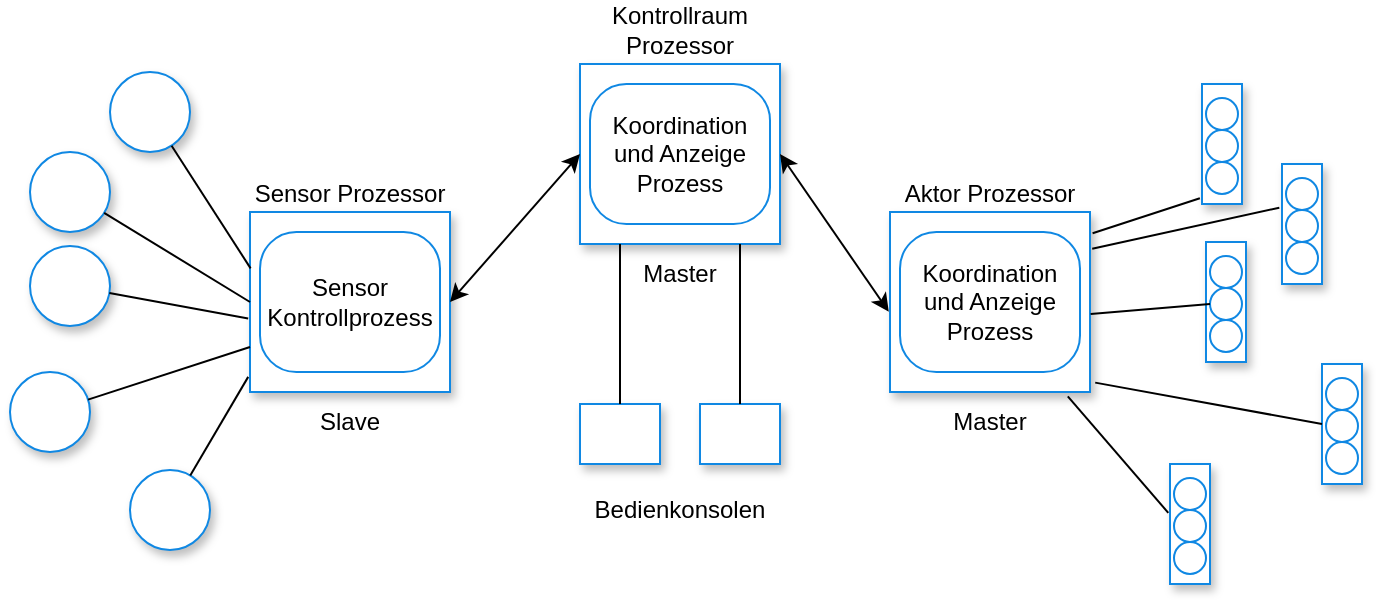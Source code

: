 <mxfile version="18.0.3" type="device"><diagram id="yePlM8yJ9B5buF782xa4" name="Page-1"><mxGraphModel dx="1418" dy="773" grid="1" gridSize="10" guides="1" tooltips="1" connect="1" arrows="1" fold="1" page="1" pageScale="1" pageWidth="1169" pageHeight="827" math="0" shadow="0"><root><mxCell id="0"/><mxCell id="1" parent="0"/><mxCell id="0_Ig0ZZr6ur-AhgmAlvg-35" value="Sensor Prozessor" style="whiteSpace=wrap;html=1;imageAspect=0;fillColor=#FFFFFF;strokeColor=#1088E3;strokeWidth=1;shadow=1;labelPosition=center;verticalLabelPosition=top;align=center;verticalAlign=bottom;" parent="1" vertex="1"><mxGeometry x="370" y="484" width="100" height="90" as="geometry"/></mxCell><mxCell id="0_Ig0ZZr6ur-AhgmAlvg-36" value="Sensor Kontrollprozess" style="rounded=1;whiteSpace=wrap;html=1;fillColor=#FFFFFF;strokeColor=#1088E3;strokeWidth=1;shadow=0;arcSize=26;" parent="1" vertex="1"><mxGeometry x="375" y="494" width="90" height="70" as="geometry"/></mxCell><mxCell id="0_Ig0ZZr6ur-AhgmAlvg-37" value="Slave" style="text;html=1;strokeColor=none;fillColor=none;align=center;verticalAlign=middle;whiteSpace=wrap;rounded=0;shadow=0;" parent="1" vertex="1"><mxGeometry x="390" y="574" width="60" height="30" as="geometry"/></mxCell><mxCell id="0_Ig0ZZr6ur-AhgmAlvg-38" value="" style="ellipse;whiteSpace=wrap;html=1;aspect=fixed;fillColor=#FFFFFF;strokeColor=#1088E3;strokeWidth=1;shadow=1;" parent="1" vertex="1"><mxGeometry x="310" y="613" width="40" height="40" as="geometry"/></mxCell><mxCell id="0_Ig0ZZr6ur-AhgmAlvg-39" value="" style="ellipse;whiteSpace=wrap;html=1;aspect=fixed;fillColor=#FFFFFF;strokeColor=#1088E3;strokeWidth=1;shadow=1;" parent="1" vertex="1"><mxGeometry x="250" y="564" width="40" height="40" as="geometry"/></mxCell><mxCell id="0_Ig0ZZr6ur-AhgmAlvg-40" value="" style="ellipse;whiteSpace=wrap;html=1;aspect=fixed;fillColor=#FFFFFF;strokeColor=#1088E3;strokeWidth=1;shadow=1;" parent="1" vertex="1"><mxGeometry x="260" y="501" width="40" height="40" as="geometry"/></mxCell><mxCell id="0_Ig0ZZr6ur-AhgmAlvg-41" value="" style="ellipse;whiteSpace=wrap;html=1;aspect=fixed;fillColor=#FFFFFF;strokeColor=#1088E3;strokeWidth=1;shadow=1;" parent="1" vertex="1"><mxGeometry x="260" y="454" width="40" height="40" as="geometry"/></mxCell><mxCell id="0_Ig0ZZr6ur-AhgmAlvg-42" value="" style="ellipse;whiteSpace=wrap;html=1;aspect=fixed;fillColor=#FFFFFF;strokeColor=#1088E3;strokeWidth=1;shadow=1;" parent="1" vertex="1"><mxGeometry x="300" y="414" width="40" height="40" as="geometry"/></mxCell><mxCell id="0_Ig0ZZr6ur-AhgmAlvg-43" value="Kontrollraum Prozessor" style="whiteSpace=wrap;html=1;imageAspect=0;fillColor=#FFFFFF;strokeColor=#1088E3;strokeWidth=1;shadow=1;labelPosition=center;verticalLabelPosition=top;align=center;verticalAlign=bottom;" parent="1" vertex="1"><mxGeometry x="535" y="410" width="100" height="90" as="geometry"/></mxCell><mxCell id="0_Ig0ZZr6ur-AhgmAlvg-44" value="Koordination und Anzeige Prozess" style="rounded=1;whiteSpace=wrap;html=1;fillColor=#FFFFFF;strokeColor=#1088E3;strokeWidth=1;shadow=0;arcSize=26;" parent="1" vertex="1"><mxGeometry x="540" y="420" width="90" height="70" as="geometry"/></mxCell><mxCell id="0_Ig0ZZr6ur-AhgmAlvg-45" value="Master" style="text;html=1;strokeColor=none;fillColor=none;align=center;verticalAlign=middle;whiteSpace=wrap;rounded=0;shadow=0;" parent="1" vertex="1"><mxGeometry x="555" y="500" width="60" height="30" as="geometry"/></mxCell><mxCell id="0_Ig0ZZr6ur-AhgmAlvg-46" value="" style="whiteSpace=wrap;html=1;imageAspect=0;fillColor=#FFFFFF;strokeColor=#1088E3;strokeWidth=1;shadow=1;" parent="1" vertex="1"><mxGeometry x="535" y="580" width="40" height="30" as="geometry"/></mxCell><mxCell id="0_Ig0ZZr6ur-AhgmAlvg-47" value="" style="whiteSpace=wrap;html=1;imageAspect=0;fillColor=#FFFFFF;strokeColor=#1088E3;strokeWidth=1;shadow=1;" parent="1" vertex="1"><mxGeometry x="595" y="580" width="40" height="30" as="geometry"/></mxCell><mxCell id="0_Ig0ZZr6ur-AhgmAlvg-48" value="Aktor Prozessor" style="whiteSpace=wrap;html=1;imageAspect=0;fillColor=#FFFFFF;strokeColor=#1088E3;strokeWidth=1;shadow=1;labelPosition=center;verticalLabelPosition=top;align=center;verticalAlign=bottom;" parent="1" vertex="1"><mxGeometry x="690" y="484" width="100" height="90" as="geometry"/></mxCell><mxCell id="0_Ig0ZZr6ur-AhgmAlvg-49" value="Koordination und Anzeige Prozess" style="rounded=1;whiteSpace=wrap;html=1;fillColor=#FFFFFF;strokeColor=#1088E3;strokeWidth=1;shadow=0;arcSize=26;" parent="1" vertex="1"><mxGeometry x="695" y="494" width="90" height="70" as="geometry"/></mxCell><mxCell id="0_Ig0ZZr6ur-AhgmAlvg-50" value="Master" style="text;html=1;strokeColor=none;fillColor=none;align=center;verticalAlign=middle;whiteSpace=wrap;rounded=0;shadow=0;" parent="1" vertex="1"><mxGeometry x="710" y="574" width="60" height="30" as="geometry"/></mxCell><mxCell id="0_Ig0ZZr6ur-AhgmAlvg-51" value="" style="whiteSpace=wrap;html=1;imageAspect=0;fillColor=#FFFFFF;strokeColor=#1088E3;strokeWidth=1;shadow=1;" parent="1" vertex="1"><mxGeometry x="846" y="420" width="20" height="60" as="geometry"/></mxCell><mxCell id="0_Ig0ZZr6ur-AhgmAlvg-52" value="" style="ellipse;whiteSpace=wrap;html=1;aspect=fixed;fillColor=#FFFFFF;strokeColor=#1088E3;strokeWidth=1;shadow=0;" parent="1" vertex="1"><mxGeometry x="848" y="427" width="16" height="16" as="geometry"/></mxCell><mxCell id="0_Ig0ZZr6ur-AhgmAlvg-53" value="" style="ellipse;whiteSpace=wrap;html=1;aspect=fixed;fillColor=#FFFFFF;strokeColor=#1088E3;strokeWidth=1;shadow=0;" parent="1" vertex="1"><mxGeometry x="848" y="443" width="16" height="16" as="geometry"/></mxCell><mxCell id="0_Ig0ZZr6ur-AhgmAlvg-54" value="" style="ellipse;whiteSpace=wrap;html=1;aspect=fixed;fillColor=#FFFFFF;strokeColor=#1088E3;strokeWidth=1;shadow=0;" parent="1" vertex="1"><mxGeometry x="848" y="459" width="16" height="16" as="geometry"/></mxCell><mxCell id="0_Ig0ZZr6ur-AhgmAlvg-55" value="" style="whiteSpace=wrap;html=1;imageAspect=0;fillColor=#FFFFFF;strokeColor=#1088E3;strokeWidth=1;shadow=1;" parent="1" vertex="1"><mxGeometry x="886" y="460" width="20" height="60" as="geometry"/></mxCell><mxCell id="0_Ig0ZZr6ur-AhgmAlvg-56" value="" style="ellipse;whiteSpace=wrap;html=1;aspect=fixed;fillColor=#FFFFFF;strokeColor=#1088E3;strokeWidth=1;shadow=0;" parent="1" vertex="1"><mxGeometry x="888" y="467" width="16" height="16" as="geometry"/></mxCell><mxCell id="0_Ig0ZZr6ur-AhgmAlvg-57" value="" style="ellipse;whiteSpace=wrap;html=1;aspect=fixed;fillColor=#FFFFFF;strokeColor=#1088E3;strokeWidth=1;shadow=0;" parent="1" vertex="1"><mxGeometry x="888" y="483" width="16" height="16" as="geometry"/></mxCell><mxCell id="0_Ig0ZZr6ur-AhgmAlvg-58" value="" style="ellipse;whiteSpace=wrap;html=1;aspect=fixed;fillColor=#FFFFFF;strokeColor=#1088E3;strokeWidth=1;shadow=0;" parent="1" vertex="1"><mxGeometry x="888" y="499" width="16" height="16" as="geometry"/></mxCell><mxCell id="0_Ig0ZZr6ur-AhgmAlvg-59" value="" style="whiteSpace=wrap;html=1;imageAspect=0;fillColor=#FFFFFF;strokeColor=#1088E3;strokeWidth=1;shadow=1;" parent="1" vertex="1"><mxGeometry x="848" y="499" width="20" height="60" as="geometry"/></mxCell><mxCell id="0_Ig0ZZr6ur-AhgmAlvg-60" value="" style="ellipse;whiteSpace=wrap;html=1;aspect=fixed;fillColor=#FFFFFF;strokeColor=#1088E3;strokeWidth=1;shadow=0;" parent="1" vertex="1"><mxGeometry x="850" y="506" width="16" height="16" as="geometry"/></mxCell><mxCell id="0_Ig0ZZr6ur-AhgmAlvg-61" value="" style="ellipse;whiteSpace=wrap;html=1;aspect=fixed;fillColor=#FFFFFF;strokeColor=#1088E3;strokeWidth=1;shadow=0;" parent="1" vertex="1"><mxGeometry x="850" y="522" width="16" height="16" as="geometry"/></mxCell><mxCell id="0_Ig0ZZr6ur-AhgmAlvg-62" value="" style="ellipse;whiteSpace=wrap;html=1;aspect=fixed;fillColor=#FFFFFF;strokeColor=#1088E3;strokeWidth=1;shadow=0;" parent="1" vertex="1"><mxGeometry x="850" y="538" width="16" height="16" as="geometry"/></mxCell><mxCell id="0_Ig0ZZr6ur-AhgmAlvg-63" value="" style="whiteSpace=wrap;html=1;imageAspect=0;fillColor=#FFFFFF;strokeColor=#1088E3;strokeWidth=1;shadow=1;" parent="1" vertex="1"><mxGeometry x="906" y="560" width="20" height="60" as="geometry"/></mxCell><mxCell id="0_Ig0ZZr6ur-AhgmAlvg-64" value="" style="ellipse;whiteSpace=wrap;html=1;aspect=fixed;fillColor=#FFFFFF;strokeColor=#1088E3;strokeWidth=1;shadow=0;" parent="1" vertex="1"><mxGeometry x="908" y="567" width="16" height="16" as="geometry"/></mxCell><mxCell id="0_Ig0ZZr6ur-AhgmAlvg-65" value="" style="ellipse;whiteSpace=wrap;html=1;aspect=fixed;fillColor=#FFFFFF;strokeColor=#1088E3;strokeWidth=1;shadow=0;" parent="1" vertex="1"><mxGeometry x="908" y="583" width="16" height="16" as="geometry"/></mxCell><mxCell id="0_Ig0ZZr6ur-AhgmAlvg-66" value="" style="ellipse;whiteSpace=wrap;html=1;aspect=fixed;fillColor=#FFFFFF;strokeColor=#1088E3;strokeWidth=1;shadow=0;" parent="1" vertex="1"><mxGeometry x="908" y="599" width="16" height="16" as="geometry"/></mxCell><mxCell id="0_Ig0ZZr6ur-AhgmAlvg-67" value="" style="whiteSpace=wrap;html=1;imageAspect=0;fillColor=#FFFFFF;strokeColor=#1088E3;strokeWidth=1;shadow=1;" parent="1" vertex="1"><mxGeometry x="830" y="610" width="20" height="60" as="geometry"/></mxCell><mxCell id="0_Ig0ZZr6ur-AhgmAlvg-68" value="" style="ellipse;whiteSpace=wrap;html=1;aspect=fixed;fillColor=#FFFFFF;strokeColor=#1088E3;strokeWidth=1;shadow=0;" parent="1" vertex="1"><mxGeometry x="832" y="617" width="16" height="16" as="geometry"/></mxCell><mxCell id="0_Ig0ZZr6ur-AhgmAlvg-69" value="" style="ellipse;whiteSpace=wrap;html=1;aspect=fixed;fillColor=#FFFFFF;strokeColor=#1088E3;strokeWidth=1;shadow=0;" parent="1" vertex="1"><mxGeometry x="832" y="633" width="16" height="16" as="geometry"/></mxCell><mxCell id="0_Ig0ZZr6ur-AhgmAlvg-70" value="" style="ellipse;whiteSpace=wrap;html=1;aspect=fixed;fillColor=#FFFFFF;strokeColor=#1088E3;strokeWidth=1;shadow=0;" parent="1" vertex="1"><mxGeometry x="832" y="649" width="16" height="16" as="geometry"/></mxCell><mxCell id="0_Ig0ZZr6ur-AhgmAlvg-71" value="" style="endArrow=none;html=1;rounded=0;entryX=0.003;entryY=0.313;entryDx=0;entryDy=0;entryPerimeter=0;" parent="1" source="0_Ig0ZZr6ur-AhgmAlvg-42" target="0_Ig0ZZr6ur-AhgmAlvg-35" edge="1"><mxGeometry width="50" height="50" relative="1" as="geometry"><mxPoint x="390.0" y="284.005" as="sourcePoint"/><mxPoint x="521.32" y="334.213" as="targetPoint"/></mxGeometry></mxCell><mxCell id="0_Ig0ZZr6ur-AhgmAlvg-72" value="" style="endArrow=none;html=1;rounded=0;entryX=0;entryY=0.5;entryDx=0;entryDy=0;" parent="1" source="0_Ig0ZZr6ur-AhgmAlvg-41" target="0_Ig0ZZr6ur-AhgmAlvg-35" edge="1"><mxGeometry width="50" height="50" relative="1" as="geometry"><mxPoint x="360.38" y="425.096" as="sourcePoint"/><mxPoint x="408.626" y="504" as="targetPoint"/></mxGeometry></mxCell><mxCell id="0_Ig0ZZr6ur-AhgmAlvg-73" value="" style="endArrow=none;html=1;rounded=0;entryX=-0.009;entryY=0.592;entryDx=0;entryDy=0;entryPerimeter=0;" parent="1" source="0_Ig0ZZr6ur-AhgmAlvg-40" target="0_Ig0ZZr6ur-AhgmAlvg-35" edge="1"><mxGeometry width="50" height="50" relative="1" as="geometry"><mxPoint x="370.38" y="435.096" as="sourcePoint"/><mxPoint x="418.626" y="514" as="targetPoint"/></mxGeometry></mxCell><mxCell id="0_Ig0ZZr6ur-AhgmAlvg-74" value="" style="endArrow=none;html=1;rounded=0;entryX=0;entryY=0.75;entryDx=0;entryDy=0;" parent="1" source="0_Ig0ZZr6ur-AhgmAlvg-39" target="0_Ig0ZZr6ur-AhgmAlvg-35" edge="1"><mxGeometry width="50" height="50" relative="1" as="geometry"><mxPoint x="380.38" y="445.096" as="sourcePoint"/><mxPoint x="428.626" y="524" as="targetPoint"/></mxGeometry></mxCell><mxCell id="0_Ig0ZZr6ur-AhgmAlvg-75" value="" style="endArrow=none;html=1;rounded=0;entryX=-0.009;entryY=0.916;entryDx=0;entryDy=0;entryPerimeter=0;" parent="1" source="0_Ig0ZZr6ur-AhgmAlvg-38" target="0_Ig0ZZr6ur-AhgmAlvg-35" edge="1"><mxGeometry width="50" height="50" relative="1" as="geometry"><mxPoint x="390.38" y="455.096" as="sourcePoint"/><mxPoint x="438.626" y="534" as="targetPoint"/></mxGeometry></mxCell><mxCell id="0_Ig0ZZr6ur-AhgmAlvg-76" value="" style="endArrow=classic;startArrow=classic;html=1;rounded=0;entryX=0;entryY=0.5;entryDx=0;entryDy=0;exitX=1;exitY=0.5;exitDx=0;exitDy=0;" parent="1" source="0_Ig0ZZr6ur-AhgmAlvg-35" target="0_Ig0ZZr6ur-AhgmAlvg-43" edge="1"><mxGeometry width="50" height="50" relative="1" as="geometry"><mxPoint x="480" y="510" as="sourcePoint"/><mxPoint x="530" y="460" as="targetPoint"/></mxGeometry></mxCell><mxCell id="0_Ig0ZZr6ur-AhgmAlvg-77" value="" style="endArrow=none;html=1;rounded=0;exitX=0.5;exitY=0;exitDx=0;exitDy=0;entryX=0;entryY=0;entryDx=0;entryDy=0;" parent="1" source="0_Ig0ZZr6ur-AhgmAlvg-46" target="0_Ig0ZZr6ur-AhgmAlvg-45" edge="1"><mxGeometry width="50" height="50" relative="1" as="geometry"><mxPoint x="340.38" y="461.096" as="sourcePoint"/><mxPoint x="388.626" y="540" as="targetPoint"/></mxGeometry></mxCell><mxCell id="0_Ig0ZZr6ur-AhgmAlvg-78" value="" style="endArrow=none;html=1;rounded=0;entryX=0.5;entryY=0;entryDx=0;entryDy=0;exitX=1;exitY=0;exitDx=0;exitDy=0;" parent="1" source="0_Ig0ZZr6ur-AhgmAlvg-45" target="0_Ig0ZZr6ur-AhgmAlvg-47" edge="1"><mxGeometry width="50" height="50" relative="1" as="geometry"><mxPoint x="350.38" y="471.096" as="sourcePoint"/><mxPoint x="398.626" y="550" as="targetPoint"/></mxGeometry></mxCell><mxCell id="0_Ig0ZZr6ur-AhgmAlvg-79" value="Bedienkonsolen" style="text;html=1;strokeColor=none;fillColor=none;align=center;verticalAlign=middle;whiteSpace=wrap;rounded=0;shadow=0;" parent="1" vertex="1"><mxGeometry x="555" y="618" width="60" height="30" as="geometry"/></mxCell><mxCell id="0_Ig0ZZr6ur-AhgmAlvg-80" value="" style="endArrow=classic;startArrow=classic;html=1;rounded=0;entryX=1;entryY=0.5;entryDx=0;entryDy=0;exitX=-0.006;exitY=0.554;exitDx=0;exitDy=0;exitPerimeter=0;" parent="1" source="0_Ig0ZZr6ur-AhgmAlvg-48" target="0_Ig0ZZr6ur-AhgmAlvg-43" edge="1"><mxGeometry width="50" height="50" relative="1" as="geometry"><mxPoint x="480" y="539" as="sourcePoint"/><mxPoint x="545" y="465" as="targetPoint"/></mxGeometry></mxCell><mxCell id="0_Ig0ZZr6ur-AhgmAlvg-81" value="" style="endArrow=none;html=1;rounded=0;entryX=0;entryY=0.5;entryDx=0;entryDy=0;exitX=1.026;exitY=0.948;exitDx=0;exitDy=0;exitPerimeter=0;" parent="1" source="0_Ig0ZZr6ur-AhgmAlvg-48" target="0_Ig0ZZr6ur-AhgmAlvg-63" edge="1"><mxGeometry width="50" height="50" relative="1" as="geometry"><mxPoint x="823.048" y="599.004" as="sourcePoint"/><mxPoint x="904" y="572.6" as="targetPoint"/></mxGeometry></mxCell><mxCell id="0_Ig0ZZr6ur-AhgmAlvg-84" value="" style="endArrow=none;html=1;rounded=0;entryX=-0.043;entryY=0.407;entryDx=0;entryDy=0;exitX=0.889;exitY=1.024;exitDx=0;exitDy=0;exitPerimeter=0;entryPerimeter=0;" parent="1" source="0_Ig0ZZr6ur-AhgmAlvg-48" target="0_Ig0ZZr6ur-AhgmAlvg-67" edge="1"><mxGeometry width="50" height="50" relative="1" as="geometry"><mxPoint x="802.6" y="579.32" as="sourcePoint"/><mxPoint x="916" y="600" as="targetPoint"/></mxGeometry></mxCell><mxCell id="0_Ig0ZZr6ur-AhgmAlvg-85" value="" style="endArrow=none;html=1;rounded=0;exitX=1.003;exitY=0.567;exitDx=0;exitDy=0;exitPerimeter=0;entryX=0;entryY=0.5;entryDx=0;entryDy=0;" parent="1" source="0_Ig0ZZr6ur-AhgmAlvg-48" target="0_Ig0ZZr6ur-AhgmAlvg-61" edge="1"><mxGeometry width="50" height="50" relative="1" as="geometry"><mxPoint x="812.6" y="589.32" as="sourcePoint"/><mxPoint x="840" y="550" as="targetPoint"/></mxGeometry></mxCell><mxCell id="0_Ig0ZZr6ur-AhgmAlvg-86" value="" style="endArrow=none;html=1;rounded=0;exitX=1.011;exitY=0.204;exitDx=0;exitDy=0;exitPerimeter=0;entryX=-0.067;entryY=0.364;entryDx=0;entryDy=0;entryPerimeter=0;" parent="1" source="0_Ig0ZZr6ur-AhgmAlvg-48" target="0_Ig0ZZr6ur-AhgmAlvg-55" edge="1"><mxGeometry width="50" height="50" relative="1" as="geometry"><mxPoint x="800.3" y="545.03" as="sourcePoint"/><mxPoint x="860.0" y="540" as="targetPoint"/></mxGeometry></mxCell><mxCell id="0_Ig0ZZr6ur-AhgmAlvg-87" value="" style="endArrow=none;html=1;rounded=0;exitX=1.013;exitY=0.118;exitDx=0;exitDy=0;exitPerimeter=0;entryX=-0.053;entryY=0.952;entryDx=0;entryDy=0;entryPerimeter=0;" parent="1" source="0_Ig0ZZr6ur-AhgmAlvg-48" target="0_Ig0ZZr6ur-AhgmAlvg-51" edge="1"><mxGeometry width="50" height="50" relative="1" as="geometry"><mxPoint x="810.3" y="555.03" as="sourcePoint"/><mxPoint x="870.0" y="550" as="targetPoint"/></mxGeometry></mxCell></root></mxGraphModel></diagram></mxfile>